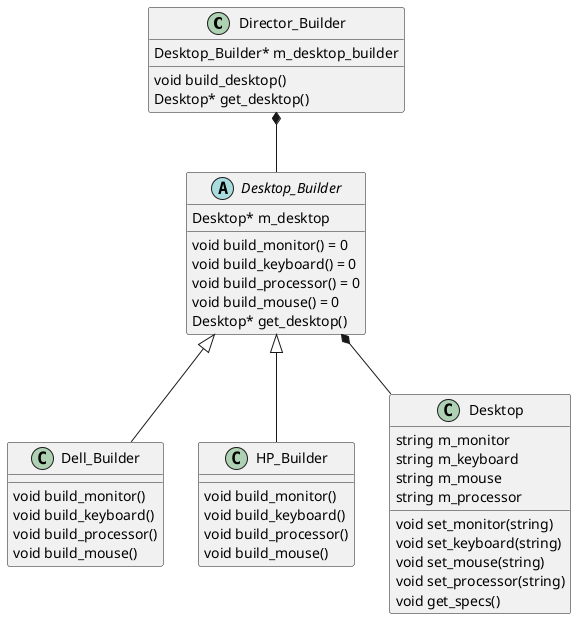 @startuml "Builder Design pattern"

class Director_Builder
Director_Builder : Desktop_Builder* m_desktop_builder
Director_Builder : void build_desktop()
Director_Builder : Desktop* get_desktop()

abstract Desktop_Builder
Director_Builder *-- Desktop_Builder
Desktop_Builder : Desktop* m_desktop
Desktop_Builder : void build_monitor() = 0
Desktop_Builder : void build_keyboard() = 0
Desktop_Builder : void build_processor() = 0
Desktop_Builder : void build_mouse() = 0
Desktop_Builder : Desktop* get_desktop()

class Dell_Builder
Desktop_Builder <|-- Dell_Builder
Dell_Builder : void build_monitor()
Dell_Builder : void build_keyboard()
Dell_Builder : void build_processor()
Dell_Builder : void build_mouse()

class HP_Builder
Desktop_Builder <|-- HP_Builder
HP_Builder : void build_monitor()
HP_Builder : void build_keyboard()
HP_Builder : void build_processor()
HP_Builder : void build_mouse()

class Desktop
Desktop_Builder *-- Desktop
Desktop : string m_monitor
Desktop : string m_keyboard
Desktop : string m_mouse
Desktop : string m_processor
Desktop : void set_monitor(string)
Desktop : void set_keyboard(string)
Desktop : void set_mouse(string)
Desktop : void set_processor(string)
Desktop : void get_specs()

@enduml